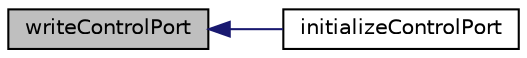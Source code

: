 digraph "writeControlPort"
{
  edge [fontname="Helvetica",fontsize="10",labelfontname="Helvetica",labelfontsize="10"];
  node [fontname="Helvetica",fontsize="10",shape=record];
  rankdir="LR";
  Node30 [label="writeControlPort",height=0.2,width=0.4,color="black", fillcolor="grey75", style="filled", fontcolor="black"];
  Node30 -> Node31 [dir="back",color="midnightblue",fontsize="10",style="solid",fontname="Helvetica"];
  Node31 [label="initializeControlPort",height=0.2,width=0.4,color="black", fillcolor="white", style="filled",URL="$control__lpc_8c.html#a67029acf1be9712c5d30c625132ad958",tooltip="Initialize the control subsystem and all related hardware. "];
}
